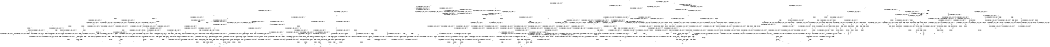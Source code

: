 digraph BCG {
size = "7, 10.5";
center = TRUE;
node [shape = circle];
0 [peripheries = 2];
0 -> 1 [label = "EX !0 !ATOMIC_EXCH_BRANCH (1, +1, TRUE, +0, 2, TRUE) !{}"];
0 -> 2 [label = "EX !2 !ATOMIC_EXCH_BRANCH (1, +0, TRUE, +0, 1, TRUE) !{}"];
0 -> 3 [label = "EX !1 !ATOMIC_EXCH_BRANCH (1, +0, FALSE, +0, 1, TRUE) !{}"];
1 -> 4 [label = "EX !2 !ATOMIC_EXCH_BRANCH (1, +0, TRUE, +0, 1, FALSE) !{0}"];
1 -> 5 [label = "EX !1 !ATOMIC_EXCH_BRANCH (1, +0, FALSE, +0, 1, FALSE) !{0}"];
1 -> 6 [label = "TERMINATE !0"];
2 -> 7 [label = "EX !2 !ATOMIC_EXCH_BRANCH (1, +0, TRUE, +0, 1, TRUE) !{0, 1, 2}"];
2 -> 8 [label = "EX !0 !ATOMIC_EXCH_BRANCH (1, +1, TRUE, +0, 2, TRUE) !{0, 1, 2}"];
2 -> 9 [label = "EX !1 !ATOMIC_EXCH_BRANCH (1, +0, FALSE, +0, 1, TRUE) !{0, 1, 2}"];
2 -> 10 [label = "EX !0 !ATOMIC_EXCH_BRANCH (1, +1, TRUE, +0, 2, TRUE) !{0, 1, 2}"];
3 -> 11 [label = "EX !1 !ATOMIC_EXCH_BRANCH (1, +0, FALSE, +0, 1, TRUE) !{0, 1}"];
3 -> 12 [label = "EX !0 !ATOMIC_EXCH_BRANCH (1, +1, TRUE, +0, 2, TRUE) !{0, 1}"];
3 -> 13 [label = "EX !2 !ATOMIC_EXCH_BRANCH (1, +0, TRUE, +0, 1, TRUE) !{0, 1}"];
3 -> 14 [label = "EX !0 !ATOMIC_EXCH_BRANCH (1, +1, TRUE, +0, 2, TRUE) !{0, 1}"];
4 -> 15 [label = "EX !2 !ATOMIC_EXCH_BRANCH (1, +1, TRUE, +0, 3, TRUE) !{0, 1, 2}"];
4 -> 16 [label = "EX !1 !ATOMIC_EXCH_BRANCH (1, +0, FALSE, +0, 1, TRUE) !{0, 1, 2}"];
4 -> 17 [label = "TERMINATE !0"];
5 -> 18 [label = "EX !2 !ATOMIC_EXCH_BRANCH (1, +0, TRUE, +0, 1, FALSE) !{0, 1}"];
5 -> 19 [label = "TERMINATE !0"];
5 -> 20 [label = "TERMINATE !1"];
6 -> 21 [label = "EX !2 !ATOMIC_EXCH_BRANCH (1, +0, TRUE, +0, 1, FALSE) !{}"];
6 -> 22 [label = "EX !1 !ATOMIC_EXCH_BRANCH (1, +0, FALSE, +0, 1, FALSE) !{}"];
7 -> 7 [label = "EX !2 !ATOMIC_EXCH_BRANCH (1, +0, TRUE, +0, 1, TRUE) !{0, 1, 2}"];
7 -> 8 [label = "EX !0 !ATOMIC_EXCH_BRANCH (1, +1, TRUE, +0, 2, TRUE) !{0, 1, 2}"];
7 -> 9 [label = "EX !1 !ATOMIC_EXCH_BRANCH (1, +0, FALSE, +0, 1, TRUE) !{0, 1, 2}"];
7 -> 10 [label = "EX !0 !ATOMIC_EXCH_BRANCH (1, +1, TRUE, +0, 2, TRUE) !{0, 1, 2}"];
8 -> 23 [label = "EX !2 !ATOMIC_EXCH_BRANCH (1, +0, TRUE, +0, 1, FALSE) !{0, 1, 2}"];
8 -> 24 [label = "EX !1 !ATOMIC_EXCH_BRANCH (1, +0, FALSE, +0, 1, FALSE) !{0, 1, 2}"];
8 -> 25 [label = "TERMINATE !0"];
9 -> 9 [label = "EX !1 !ATOMIC_EXCH_BRANCH (1, +0, FALSE, +0, 1, TRUE) !{0, 1, 2}"];
9 -> 26 [label = "EX !2 !ATOMIC_EXCH_BRANCH (1, +0, TRUE, +0, 1, TRUE) !{0, 1, 2}"];
9 -> 27 [label = "EX !0 !ATOMIC_EXCH_BRANCH (1, +1, TRUE, +0, 2, TRUE) !{0, 1, 2}"];
9 -> 28 [label = "EX !0 !ATOMIC_EXCH_BRANCH (1, +1, TRUE, +0, 2, TRUE) !{0, 1, 2}"];
10 -> 29 [label = "EX !1 !ATOMIC_EXCH_BRANCH (1, +0, FALSE, +0, 1, FALSE) !{0, 1, 2}"];
10 -> 30 [label = "EX !2 !ATOMIC_EXCH_BRANCH (1, +0, TRUE, +0, 1, FALSE) !{0, 1, 2}"];
10 -> 31 [label = "EX !1 !ATOMIC_EXCH_BRANCH (1, +0, FALSE, +0, 1, FALSE) !{0, 1, 2}"];
10 -> 32 [label = "TERMINATE !0"];
11 -> 11 [label = "EX !1 !ATOMIC_EXCH_BRANCH (1, +0, FALSE, +0, 1, TRUE) !{0, 1}"];
11 -> 12 [label = "EX !0 !ATOMIC_EXCH_BRANCH (1, +1, TRUE, +0, 2, TRUE) !{0, 1}"];
11 -> 13 [label = "EX !2 !ATOMIC_EXCH_BRANCH (1, +0, TRUE, +0, 1, TRUE) !{0, 1}"];
11 -> 14 [label = "EX !0 !ATOMIC_EXCH_BRANCH (1, +1, TRUE, +0, 2, TRUE) !{0, 1}"];
12 -> 33 [label = "EX !1 !ATOMIC_EXCH_BRANCH (1, +0, FALSE, +0, 1, FALSE) !{0, 1}"];
12 -> 34 [label = "EX !2 !ATOMIC_EXCH_BRANCH (1, +0, TRUE, +0, 1, FALSE) !{0, 1}"];
12 -> 35 [label = "TERMINATE !0"];
13 -> 9 [label = "EX !1 !ATOMIC_EXCH_BRANCH (1, +0, FALSE, +0, 1, TRUE) !{0, 1, 2}"];
13 -> 26 [label = "EX !2 !ATOMIC_EXCH_BRANCH (1, +0, TRUE, +0, 1, TRUE) !{0, 1, 2}"];
13 -> 27 [label = "EX !0 !ATOMIC_EXCH_BRANCH (1, +1, TRUE, +0, 2, TRUE) !{0, 1, 2}"];
13 -> 28 [label = "EX !0 !ATOMIC_EXCH_BRANCH (1, +1, TRUE, +0, 2, TRUE) !{0, 1, 2}"];
14 -> 36 [label = "EX !1 !ATOMIC_EXCH_BRANCH (1, +0, FALSE, +0, 1, FALSE) !{0, 1}"];
14 -> 37 [label = "EX !1 !ATOMIC_EXCH_BRANCH (1, +0, FALSE, +0, 1, FALSE) !{0, 1}"];
14 -> 38 [label = "EX !2 !ATOMIC_EXCH_BRANCH (1, +0, TRUE, +0, 1, FALSE) !{0, 1}"];
14 -> 39 [label = "TERMINATE !0"];
15 -> 40 [label = "EX !1 !ATOMIC_EXCH_BRANCH (1, +0, FALSE, +0, 1, FALSE) !{0, 1, 2}"];
15 -> 41 [label = "TERMINATE !0"];
15 -> 42 [label = "TERMINATE !2"];
16 -> 16 [label = "EX !1 !ATOMIC_EXCH_BRANCH (1, +0, FALSE, +0, 1, TRUE) !{0, 1, 2}"];
16 -> 43 [label = "EX !2 !ATOMIC_EXCH_BRANCH (1, +1, TRUE, +0, 3, TRUE) !{0, 1, 2}"];
16 -> 44 [label = "TERMINATE !0"];
17 -> 45 [label = "EX !2 !ATOMIC_EXCH_BRANCH (1, +1, TRUE, +0, 3, TRUE) !{1, 2}"];
17 -> 46 [label = "EX !1 !ATOMIC_EXCH_BRANCH (1, +0, FALSE, +0, 1, TRUE) !{1, 2}"];
17 -> 47 [label = "EX !1 !ATOMIC_EXCH_BRANCH (1, +0, FALSE, +0, 1, TRUE) !{1, 2}"];
18 -> 48 [label = "EX !2 !ATOMIC_EXCH_BRANCH (1, +1, TRUE, +0, 3, TRUE) !{0, 1, 2}"];
18 -> 49 [label = "TERMINATE !0"];
18 -> 50 [label = "TERMINATE !1"];
19 -> 51 [label = "EX !2 !ATOMIC_EXCH_BRANCH (1, +0, TRUE, +0, 1, FALSE) !{1}"];
19 -> 52 [label = "TERMINATE !1"];
20 -> 53 [label = "EX !2 !ATOMIC_EXCH_BRANCH (1, +0, TRUE, +0, 1, FALSE) !{0}"];
20 -> 54 [label = "TERMINATE !0"];
21 -> 45 [label = "EX !2 !ATOMIC_EXCH_BRANCH (1, +1, TRUE, +0, 3, TRUE) !{1, 2}"];
21 -> 46 [label = "EX !1 !ATOMIC_EXCH_BRANCH (1, +0, FALSE, +0, 1, TRUE) !{1, 2}"];
21 -> 47 [label = "EX !1 !ATOMIC_EXCH_BRANCH (1, +0, FALSE, +0, 1, TRUE) !{1, 2}"];
22 -> 51 [label = "EX !2 !ATOMIC_EXCH_BRANCH (1, +0, TRUE, +0, 1, FALSE) !{1}"];
22 -> 52 [label = "TERMINATE !1"];
23 -> 15 [label = "EX !2 !ATOMIC_EXCH_BRANCH (1, +1, TRUE, +0, 3, TRUE) !{0, 1, 2}"];
23 -> 16 [label = "EX !1 !ATOMIC_EXCH_BRANCH (1, +0, FALSE, +0, 1, TRUE) !{0, 1, 2}"];
23 -> 17 [label = "TERMINATE !0"];
24 -> 55 [label = "EX !2 !ATOMIC_EXCH_BRANCH (1, +0, TRUE, +0, 1, FALSE) !{0, 1, 2}"];
24 -> 56 [label = "TERMINATE !0"];
24 -> 57 [label = "TERMINATE !1"];
25 -> 58 [label = "EX !2 !ATOMIC_EXCH_BRANCH (1, +0, TRUE, +0, 1, FALSE) !{1, 2}"];
25 -> 59 [label = "EX !1 !ATOMIC_EXCH_BRANCH (1, +0, FALSE, +0, 1, FALSE) !{1, 2}"];
25 -> 60 [label = "EX !1 !ATOMIC_EXCH_BRANCH (1, +0, FALSE, +0, 1, FALSE) !{1, 2}"];
26 -> 9 [label = "EX !1 !ATOMIC_EXCH_BRANCH (1, +0, FALSE, +0, 1, TRUE) !{0, 1, 2}"];
26 -> 26 [label = "EX !2 !ATOMIC_EXCH_BRANCH (1, +0, TRUE, +0, 1, TRUE) !{0, 1, 2}"];
26 -> 27 [label = "EX !0 !ATOMIC_EXCH_BRANCH (1, +1, TRUE, +0, 2, TRUE) !{0, 1, 2}"];
26 -> 28 [label = "EX !0 !ATOMIC_EXCH_BRANCH (1, +1, TRUE, +0, 2, TRUE) !{0, 1, 2}"];
27 -> 24 [label = "EX !1 !ATOMIC_EXCH_BRANCH (1, +0, FALSE, +0, 1, FALSE) !{0, 1, 2}"];
27 -> 61 [label = "EX !2 !ATOMIC_EXCH_BRANCH (1, +0, TRUE, +0, 1, FALSE) !{0, 1, 2}"];
27 -> 62 [label = "TERMINATE !0"];
28 -> 29 [label = "EX !1 !ATOMIC_EXCH_BRANCH (1, +0, FALSE, +0, 1, FALSE) !{0, 1, 2}"];
28 -> 31 [label = "EX !1 !ATOMIC_EXCH_BRANCH (1, +0, FALSE, +0, 1, FALSE) !{0, 1, 2}"];
28 -> 63 [label = "EX !2 !ATOMIC_EXCH_BRANCH (1, +0, TRUE, +0, 1, FALSE) !{0, 1, 2}"];
28 -> 64 [label = "TERMINATE !0"];
29 -> 65 [label = "EX !2 !ATOMIC_EXCH_BRANCH (1, +0, TRUE, +0, 1, FALSE) !{0, 1, 2}"];
29 -> 66 [label = "EX !2 !ATOMIC_EXCH_BRANCH (1, +0, TRUE, +0, 1, FALSE) !{0, 1, 2}"];
29 -> 67 [label = "TERMINATE !0"];
29 -> 68 [label = "TERMINATE !1"];
30 -> 69 [label = "EX !1 !ATOMIC_EXCH_BRANCH (1, +0, FALSE, +0, 1, TRUE) !{0, 1, 2}"];
30 -> 70 [label = "EX !2 !ATOMIC_EXCH_BRANCH (1, +1, TRUE, +0, 3, TRUE) !{0, 1, 2}"];
30 -> 71 [label = "EX !1 !ATOMIC_EXCH_BRANCH (1, +0, FALSE, +0, 1, TRUE) !{0, 1, 2}"];
30 -> 72 [label = "TERMINATE !0"];
31 -> 73 [label = "EX !2 !ATOMIC_EXCH_BRANCH (1, +0, TRUE, +0, 1, FALSE) !{0, 1, 2}"];
31 -> 74 [label = "TERMINATE !0"];
31 -> 75 [label = "TERMINATE !1"];
32 -> 76 [label = "EX !2 !ATOMIC_EXCH_BRANCH (1, +0, TRUE, +0, 1, FALSE) !{1, 2}"];
32 -> 77 [label = "EX !1 !ATOMIC_EXCH_BRANCH (1, +0, FALSE, +0, 1, FALSE) !{1, 2}"];
33 -> 18 [label = "EX !2 !ATOMIC_EXCH_BRANCH (1, +0, TRUE, +0, 1, FALSE) !{0, 1}"];
33 -> 19 [label = "TERMINATE !0"];
33 -> 20 [label = "TERMINATE !1"];
34 -> 16 [label = "EX !1 !ATOMIC_EXCH_BRANCH (1, +0, FALSE, +0, 1, TRUE) !{0, 1, 2}"];
34 -> 43 [label = "EX !2 !ATOMIC_EXCH_BRANCH (1, +1, TRUE, +0, 3, TRUE) !{0, 1, 2}"];
34 -> 44 [label = "TERMINATE !0"];
35 -> 78 [label = "EX !1 !ATOMIC_EXCH_BRANCH (1, +0, FALSE, +0, 1, FALSE) !{1}"];
35 -> 79 [label = "EX !2 !ATOMIC_EXCH_BRANCH (1, +0, TRUE, +0, 1, FALSE) !{1}"];
35 -> 80 [label = "EX !1 !ATOMIC_EXCH_BRANCH (1, +0, FALSE, +0, 1, FALSE) !{1}"];
36 -> 81 [label = "EX !2 !ATOMIC_EXCH_BRANCH (1, +0, TRUE, +0, 1, FALSE) !{0, 1}"];
36 -> 82 [label = "TERMINATE !0"];
36 -> 83 [label = "TERMINATE !1"];
37 -> 84 [label = "EX !2 !ATOMIC_EXCH_BRANCH (1, +0, TRUE, +0, 1, FALSE) !{0, 1}"];
37 -> 85 [label = "TERMINATE !0"];
37 -> 86 [label = "TERMINATE !1"];
38 -> 87 [label = "EX !1 !ATOMIC_EXCH_BRANCH (1, +0, FALSE, +0, 1, TRUE) !{0, 1, 2}"];
38 -> 88 [label = "EX !2 !ATOMIC_EXCH_BRANCH (1, +1, TRUE, +0, 3, TRUE) !{0, 1, 2}"];
38 -> 89 [label = "TERMINATE !0"];
39 -> 90 [label = "EX !1 !ATOMIC_EXCH_BRANCH (1, +0, FALSE, +0, 1, FALSE) !{1}"];
39 -> 91 [label = "EX !2 !ATOMIC_EXCH_BRANCH (1, +0, TRUE, +0, 1, FALSE) !{1}"];
40 -> 92 [label = "TERMINATE !0"];
40 -> 93 [label = "TERMINATE !2"];
40 -> 94 [label = "TERMINATE !1"];
41 -> 95 [label = "EX !1 !ATOMIC_EXCH_BRANCH (1, +0, FALSE, +0, 1, FALSE) !{1, 2}"];
41 -> 96 [label = "TERMINATE !2"];
41 -> 97 [label = "EX !1 !ATOMIC_EXCH_BRANCH (1, +0, FALSE, +0, 1, FALSE) !{1, 2}"];
42 -> 98 [label = "EX !1 !ATOMIC_EXCH_BRANCH (1, +0, FALSE, +0, 1, FALSE) !{0, 1}"];
42 -> 99 [label = "TERMINATE !0"];
43 -> 40 [label = "EX !1 !ATOMIC_EXCH_BRANCH (1, +0, FALSE, +0, 1, FALSE) !{0, 1, 2}"];
43 -> 100 [label = "TERMINATE !0"];
43 -> 101 [label = "TERMINATE !2"];
44 -> 46 [label = "EX !1 !ATOMIC_EXCH_BRANCH (1, +0, FALSE, +0, 1, TRUE) !{1, 2}"];
44 -> 102 [label = "EX !2 !ATOMIC_EXCH_BRANCH (1, +1, TRUE, +0, 3, TRUE) !{1, 2}"];
44 -> 47 [label = "EX !1 !ATOMIC_EXCH_BRANCH (1, +0, FALSE, +0, 1, TRUE) !{1, 2}"];
45 -> 95 [label = "EX !1 !ATOMIC_EXCH_BRANCH (1, +0, FALSE, +0, 1, FALSE) !{1, 2}"];
45 -> 96 [label = "TERMINATE !2"];
45 -> 97 [label = "EX !1 !ATOMIC_EXCH_BRANCH (1, +0, FALSE, +0, 1, FALSE) !{1, 2}"];
46 -> 46 [label = "EX !1 !ATOMIC_EXCH_BRANCH (1, +0, FALSE, +0, 1, TRUE) !{1, 2}"];
46 -> 102 [label = "EX !2 !ATOMIC_EXCH_BRANCH (1, +1, TRUE, +0, 3, TRUE) !{1, 2}"];
46 -> 47 [label = "EX !1 !ATOMIC_EXCH_BRANCH (1, +0, FALSE, +0, 1, TRUE) !{1, 2}"];
47 -> 103 [label = "EX !2 !ATOMIC_EXCH_BRANCH (1, +1, TRUE, +0, 3, TRUE) !{1, 2}"];
47 -> 47 [label = "EX !1 !ATOMIC_EXCH_BRANCH (1, +0, FALSE, +0, 1, TRUE) !{1, 2}"];
47 -> 104 [label = "EX !2 !ATOMIC_EXCH_BRANCH (1, +1, TRUE, +0, 3, TRUE) !{1, 2}"];
48 -> 92 [label = "TERMINATE !0"];
48 -> 93 [label = "TERMINATE !2"];
48 -> 94 [label = "TERMINATE !1"];
49 -> 105 [label = "EX !2 !ATOMIC_EXCH_BRANCH (1, +1, TRUE, +0, 3, TRUE) !{1, 2}"];
49 -> 106 [label = "TERMINATE !1"];
50 -> 107 [label = "EX !2 !ATOMIC_EXCH_BRANCH (1, +1, TRUE, +0, 3, TRUE) !{0, 2}"];
50 -> 108 [label = "TERMINATE !0"];
51 -> 105 [label = "EX !2 !ATOMIC_EXCH_BRANCH (1, +1, TRUE, +0, 3, TRUE) !{1, 2}"];
51 -> 106 [label = "TERMINATE !1"];
52 -> 109 [label = "EX !2 !ATOMIC_EXCH_BRANCH (1, +0, TRUE, +0, 1, FALSE) !{}"];
53 -> 107 [label = "EX !2 !ATOMIC_EXCH_BRANCH (1, +1, TRUE, +0, 3, TRUE) !{0, 2}"];
53 -> 108 [label = "TERMINATE !0"];
54 -> 109 [label = "EX !2 !ATOMIC_EXCH_BRANCH (1, +0, TRUE, +0, 1, FALSE) !{}"];
55 -> 48 [label = "EX !2 !ATOMIC_EXCH_BRANCH (1, +1, TRUE, +0, 3, TRUE) !{0, 1, 2}"];
55 -> 49 [label = "TERMINATE !0"];
55 -> 50 [label = "TERMINATE !1"];
56 -> 110 [label = "EX !2 !ATOMIC_EXCH_BRANCH (1, +0, TRUE, +0, 1, FALSE) !{1, 2}"];
56 -> 111 [label = "TERMINATE !1"];
57 -> 112 [label = "EX !2 !ATOMIC_EXCH_BRANCH (1, +0, TRUE, +0, 1, FALSE) !{0, 2}"];
57 -> 113 [label = "TERMINATE !0"];
58 -> 45 [label = "EX !2 !ATOMIC_EXCH_BRANCH (1, +1, TRUE, +0, 3, TRUE) !{1, 2}"];
58 -> 46 [label = "EX !1 !ATOMIC_EXCH_BRANCH (1, +0, FALSE, +0, 1, TRUE) !{1, 2}"];
58 -> 47 [label = "EX !1 !ATOMIC_EXCH_BRANCH (1, +0, FALSE, +0, 1, TRUE) !{1, 2}"];
59 -> 110 [label = "EX !2 !ATOMIC_EXCH_BRANCH (1, +0, TRUE, +0, 1, FALSE) !{1, 2}"];
59 -> 111 [label = "TERMINATE !1"];
60 -> 114 [label = "EX !2 !ATOMIC_EXCH_BRANCH (1, +0, TRUE, +0, 1, FALSE) !{1, 2}"];
60 -> 115 [label = "EX !2 !ATOMIC_EXCH_BRANCH (1, +0, TRUE, +0, 1, FALSE) !{1, 2}"];
60 -> 116 [label = "TERMINATE !1"];
61 -> 16 [label = "EX !1 !ATOMIC_EXCH_BRANCH (1, +0, FALSE, +0, 1, TRUE) !{0, 1, 2}"];
61 -> 43 [label = "EX !2 !ATOMIC_EXCH_BRANCH (1, +1, TRUE, +0, 3, TRUE) !{0, 1, 2}"];
61 -> 44 [label = "TERMINATE !0"];
62 -> 59 [label = "EX !1 !ATOMIC_EXCH_BRANCH (1, +0, FALSE, +0, 1, FALSE) !{1, 2}"];
62 -> 117 [label = "EX !2 !ATOMIC_EXCH_BRANCH (1, +0, TRUE, +0, 1, FALSE) !{1, 2}"];
62 -> 60 [label = "EX !1 !ATOMIC_EXCH_BRANCH (1, +0, FALSE, +0, 1, FALSE) !{1, 2}"];
63 -> 69 [label = "EX !1 !ATOMIC_EXCH_BRANCH (1, +0, FALSE, +0, 1, TRUE) !{0, 1, 2}"];
63 -> 71 [label = "EX !1 !ATOMIC_EXCH_BRANCH (1, +0, FALSE, +0, 1, TRUE) !{0, 1, 2}"];
63 -> 118 [label = "EX !2 !ATOMIC_EXCH_BRANCH (1, +1, TRUE, +0, 3, TRUE) !{0, 1, 2}"];
63 -> 119 [label = "TERMINATE !0"];
64 -> 77 [label = "EX !1 !ATOMIC_EXCH_BRANCH (1, +0, FALSE, +0, 1, FALSE) !{1, 2}"];
64 -> 120 [label = "EX !2 !ATOMIC_EXCH_BRANCH (1, +0, TRUE, +0, 1, FALSE) !{1, 2}"];
65 -> 121 [label = "EX !2 !ATOMIC_EXCH_BRANCH (1, +1, TRUE, +0, 3, TRUE) !{0, 1, 2}"];
65 -> 122 [label = "TERMINATE !0"];
65 -> 123 [label = "TERMINATE !1"];
66 -> 121 [label = "EX !2 !ATOMIC_EXCH_BRANCH (1, +1, TRUE, +0, 3, TRUE) !{0, 1, 2}"];
66 -> 124 [label = "EX !2 !ATOMIC_EXCH_BRANCH (1, +1, TRUE, +0, 3, TRUE) !{0, 1, 2}"];
66 -> 125 [label = "TERMINATE !0"];
66 -> 126 [label = "TERMINATE !1"];
67 -> 127 [label = "EX !2 !ATOMIC_EXCH_BRANCH (1, +0, TRUE, +0, 1, FALSE) !{1, 2}"];
67 -> 128 [label = "TERMINATE !1"];
68 -> 129 [label = "EX !2 !ATOMIC_EXCH_BRANCH (1, +0, TRUE, +0, 1, FALSE) !{0, 2}"];
68 -> 130 [label = "TERMINATE !0"];
69 -> 131 [label = "EX !2 !ATOMIC_EXCH_BRANCH (1, +1, TRUE, +0, 3, TRUE) !{0, 1, 2}"];
69 -> 69 [label = "EX !1 !ATOMIC_EXCH_BRANCH (1, +0, FALSE, +0, 1, TRUE) !{0, 1, 2}"];
69 -> 132 [label = "EX !2 !ATOMIC_EXCH_BRANCH (1, +1, TRUE, +0, 3, TRUE) !{0, 1, 2}"];
69 -> 133 [label = "TERMINATE !0"];
70 -> 134 [label = "EX !1 !ATOMIC_EXCH_BRANCH (1, +0, FALSE, +0, 1, FALSE) !{0, 1, 2}"];
70 -> 135 [label = "EX !1 !ATOMIC_EXCH_BRANCH (1, +0, FALSE, +0, 1, FALSE) !{0, 1, 2}"];
70 -> 136 [label = "TERMINATE !0"];
70 -> 137 [label = "TERMINATE !2"];
71 -> 69 [label = "EX !1 !ATOMIC_EXCH_BRANCH (1, +0, FALSE, +0, 1, TRUE) !{0, 1, 2}"];
71 -> 71 [label = "EX !1 !ATOMIC_EXCH_BRANCH (1, +0, FALSE, +0, 1, TRUE) !{0, 1, 2}"];
71 -> 118 [label = "EX !2 !ATOMIC_EXCH_BRANCH (1, +1, TRUE, +0, 3, TRUE) !{0, 1, 2}"];
71 -> 119 [label = "TERMINATE !0"];
72 -> 138 [label = "EX !2 !ATOMIC_EXCH_BRANCH (1, +1, TRUE, +0, 3, TRUE) !{1, 2}"];
72 -> 139 [label = "EX !1 !ATOMIC_EXCH_BRANCH (1, +0, FALSE, +0, 1, TRUE) !{1, 2}"];
73 -> 140 [label = "EX !2 !ATOMIC_EXCH_BRANCH (1, +1, TRUE, +0, 3, TRUE) !{0, 1, 2}"];
73 -> 141 [label = "TERMINATE !0"];
73 -> 142 [label = "TERMINATE !1"];
74 -> 143 [label = "EX !2 !ATOMIC_EXCH_BRANCH (1, +0, TRUE, +0, 1, FALSE) !{1, 2}"];
74 -> 144 [label = "TERMINATE !1"];
75 -> 145 [label = "EX !2 !ATOMIC_EXCH_BRANCH (1, +0, TRUE, +0, 1, FALSE) !{0, 2}"];
75 -> 146 [label = "TERMINATE !0"];
76 -> 138 [label = "EX !2 !ATOMIC_EXCH_BRANCH (1, +1, TRUE, +0, 3, TRUE) !{1, 2}"];
76 -> 139 [label = "EX !1 !ATOMIC_EXCH_BRANCH (1, +0, FALSE, +0, 1, TRUE) !{1, 2}"];
77 -> 143 [label = "EX !2 !ATOMIC_EXCH_BRANCH (1, +0, TRUE, +0, 1, FALSE) !{1, 2}"];
77 -> 144 [label = "TERMINATE !1"];
78 -> 51 [label = "EX !2 !ATOMIC_EXCH_BRANCH (1, +0, TRUE, +0, 1, FALSE) !{1}"];
78 -> 52 [label = "TERMINATE !1"];
79 -> 46 [label = "EX !1 !ATOMIC_EXCH_BRANCH (1, +0, FALSE, +0, 1, TRUE) !{1, 2}"];
79 -> 102 [label = "EX !2 !ATOMIC_EXCH_BRANCH (1, +1, TRUE, +0, 3, TRUE) !{1, 2}"];
79 -> 47 [label = "EX !1 !ATOMIC_EXCH_BRANCH (1, +0, FALSE, +0, 1, TRUE) !{1, 2}"];
80 -> 147 [label = "EX !2 !ATOMIC_EXCH_BRANCH (1, +0, TRUE, +0, 1, FALSE) !{1}"];
80 -> 148 [label = "TERMINATE !1"];
81 -> 149 [label = "EX !2 !ATOMIC_EXCH_BRANCH (1, +1, TRUE, +0, 3, TRUE) !{0, 1, 2}"];
81 -> 150 [label = "TERMINATE !0"];
81 -> 151 [label = "TERMINATE !1"];
82 -> 152 [label = "EX !2 !ATOMIC_EXCH_BRANCH (1, +0, TRUE, +0, 1, FALSE) !{1}"];
82 -> 153 [label = "TERMINATE !1"];
83 -> 154 [label = "EX !2 !ATOMIC_EXCH_BRANCH (1, +0, TRUE, +0, 1, FALSE) !{0}"];
83 -> 155 [label = "TERMINATE !0"];
84 -> 156 [label = "EX !2 !ATOMIC_EXCH_BRANCH (1, +1, TRUE, +0, 3, TRUE) !{0, 1, 2}"];
84 -> 157 [label = "TERMINATE !0"];
84 -> 158 [label = "TERMINATE !1"];
85 -> 159 [label = "EX !2 !ATOMIC_EXCH_BRANCH (1, +0, TRUE, +0, 1, FALSE) !{1}"];
85 -> 160 [label = "TERMINATE !1"];
86 -> 161 [label = "EX !2 !ATOMIC_EXCH_BRANCH (1, +0, TRUE, +0, 1, FALSE) !{0}"];
86 -> 162 [label = "TERMINATE !0"];
87 -> 87 [label = "EX !1 !ATOMIC_EXCH_BRANCH (1, +0, FALSE, +0, 1, TRUE) !{0, 1, 2}"];
87 -> 88 [label = "EX !2 !ATOMIC_EXCH_BRANCH (1, +1, TRUE, +0, 3, TRUE) !{0, 1, 2}"];
87 -> 89 [label = "TERMINATE !0"];
88 -> 163 [label = "EX !1 !ATOMIC_EXCH_BRANCH (1, +0, FALSE, +0, 1, FALSE) !{0, 1, 2}"];
88 -> 164 [label = "TERMINATE !0"];
88 -> 165 [label = "TERMINATE !2"];
89 -> 166 [label = "EX !1 !ATOMIC_EXCH_BRANCH (1, +0, FALSE, +0, 1, TRUE) !{1, 2}"];
89 -> 167 [label = "EX !2 !ATOMIC_EXCH_BRANCH (1, +1, TRUE, +0, 3, TRUE) !{1, 2}"];
90 -> 159 [label = "EX !2 !ATOMIC_EXCH_BRANCH (1, +0, TRUE, +0, 1, FALSE) !{1}"];
90 -> 160 [label = "TERMINATE !1"];
91 -> 166 [label = "EX !1 !ATOMIC_EXCH_BRANCH (1, +0, FALSE, +0, 1, TRUE) !{1, 2}"];
91 -> 167 [label = "EX !2 !ATOMIC_EXCH_BRANCH (1, +1, TRUE, +0, 3, TRUE) !{1, 2}"];
92 -> 168 [label = "TERMINATE !2"];
92 -> 169 [label = "TERMINATE !1"];
93 -> 170 [label = "TERMINATE !0"];
93 -> 171 [label = "TERMINATE !1"];
94 -> 172 [label = "TERMINATE !0"];
94 -> 173 [label = "TERMINATE !2"];
95 -> 168 [label = "TERMINATE !2"];
95 -> 169 [label = "TERMINATE !1"];
96 -> 174 [label = "EX !1 !ATOMIC_EXCH_BRANCH (1, +0, FALSE, +0, 1, FALSE) !{1}"];
96 -> 175 [label = "EX !1 !ATOMIC_EXCH_BRANCH (1, +0, FALSE, +0, 1, FALSE) !{1}"];
97 -> 176 [label = "TERMINATE !2"];
97 -> 177 [label = "TERMINATE !1"];
98 -> 170 [label = "TERMINATE !0"];
98 -> 171 [label = "TERMINATE !1"];
99 -> 174 [label = "EX !1 !ATOMIC_EXCH_BRANCH (1, +0, FALSE, +0, 1, FALSE) !{1}"];
99 -> 175 [label = "EX !1 !ATOMIC_EXCH_BRANCH (1, +0, FALSE, +0, 1, FALSE) !{1}"];
100 -> 95 [label = "EX !1 !ATOMIC_EXCH_BRANCH (1, +0, FALSE, +0, 1, FALSE) !{1, 2}"];
100 -> 178 [label = "TERMINATE !2"];
100 -> 97 [label = "EX !1 !ATOMIC_EXCH_BRANCH (1, +0, FALSE, +0, 1, FALSE) !{1, 2}"];
101 -> 98 [label = "EX !1 !ATOMIC_EXCH_BRANCH (1, +0, FALSE, +0, 1, FALSE) !{0, 1}"];
101 -> 179 [label = "TERMINATE !0"];
102 -> 95 [label = "EX !1 !ATOMIC_EXCH_BRANCH (1, +0, FALSE, +0, 1, FALSE) !{1, 2}"];
102 -> 178 [label = "TERMINATE !2"];
102 -> 97 [label = "EX !1 !ATOMIC_EXCH_BRANCH (1, +0, FALSE, +0, 1, FALSE) !{1, 2}"];
103 -> 180 [label = "EX !1 !ATOMIC_EXCH_BRANCH (1, +0, FALSE, +0, 1, FALSE) !{1, 2}"];
103 -> 181 [label = "TERMINATE !2"];
103 -> 97 [label = "EX !1 !ATOMIC_EXCH_BRANCH (1, +0, FALSE, +0, 1, FALSE) !{1, 2}"];
104 -> 97 [label = "EX !1 !ATOMIC_EXCH_BRANCH (1, +0, FALSE, +0, 1, FALSE) !{1, 2}"];
104 -> 182 [label = "TERMINATE !2"];
105 -> 168 [label = "TERMINATE !2"];
105 -> 169 [label = "TERMINATE !1"];
106 -> 183 [label = "EX !2 !ATOMIC_EXCH_BRANCH (1, +1, TRUE, +0, 3, TRUE) !{2}"];
106 -> 184 [label = "EX !2 !ATOMIC_EXCH_BRANCH (1, +1, TRUE, +0, 3, TRUE) !{2}"];
107 -> 172 [label = "TERMINATE !0"];
107 -> 173 [label = "TERMINATE !2"];
108 -> 183 [label = "EX !2 !ATOMIC_EXCH_BRANCH (1, +1, TRUE, +0, 3, TRUE) !{2}"];
108 -> 184 [label = "EX !2 !ATOMIC_EXCH_BRANCH (1, +1, TRUE, +0, 3, TRUE) !{2}"];
109 -> 183 [label = "EX !2 !ATOMIC_EXCH_BRANCH (1, +1, TRUE, +0, 3, TRUE) !{2}"];
109 -> 184 [label = "EX !2 !ATOMIC_EXCH_BRANCH (1, +1, TRUE, +0, 3, TRUE) !{2}"];
110 -> 105 [label = "EX !2 !ATOMIC_EXCH_BRANCH (1, +1, TRUE, +0, 3, TRUE) !{1, 2}"];
110 -> 106 [label = "TERMINATE !1"];
111 -> 185 [label = "EX !2 !ATOMIC_EXCH_BRANCH (1, +0, TRUE, +0, 1, FALSE) !{2}"];
111 -> 186 [label = "EX !2 !ATOMIC_EXCH_BRANCH (1, +0, TRUE, +0, 1, FALSE) !{2}"];
112 -> 107 [label = "EX !2 !ATOMIC_EXCH_BRANCH (1, +1, TRUE, +0, 3, TRUE) !{0, 2}"];
112 -> 108 [label = "TERMINATE !0"];
113 -> 185 [label = "EX !2 !ATOMIC_EXCH_BRANCH (1, +0, TRUE, +0, 1, FALSE) !{2}"];
113 -> 186 [label = "EX !2 !ATOMIC_EXCH_BRANCH (1, +0, TRUE, +0, 1, FALSE) !{2}"];
114 -> 187 [label = "EX !2 !ATOMIC_EXCH_BRANCH (1, +1, TRUE, +0, 3, TRUE) !{1, 2}"];
114 -> 188 [label = "TERMINATE !1"];
115 -> 187 [label = "EX !2 !ATOMIC_EXCH_BRANCH (1, +1, TRUE, +0, 3, TRUE) !{1, 2}"];
115 -> 189 [label = "EX !2 !ATOMIC_EXCH_BRANCH (1, +1, TRUE, +0, 3, TRUE) !{1, 2}"];
115 -> 190 [label = "TERMINATE !1"];
116 -> 191 [label = "EX !2 !ATOMIC_EXCH_BRANCH (1, +0, TRUE, +0, 1, FALSE) !{2}"];
117 -> 46 [label = "EX !1 !ATOMIC_EXCH_BRANCH (1, +0, FALSE, +0, 1, TRUE) !{1, 2}"];
117 -> 102 [label = "EX !2 !ATOMIC_EXCH_BRANCH (1, +1, TRUE, +0, 3, TRUE) !{1, 2}"];
117 -> 47 [label = "EX !1 !ATOMIC_EXCH_BRANCH (1, +0, FALSE, +0, 1, TRUE) !{1, 2}"];
118 -> 134 [label = "EX !1 !ATOMIC_EXCH_BRANCH (1, +0, FALSE, +0, 1, FALSE) !{0, 1, 2}"];
118 -> 135 [label = "EX !1 !ATOMIC_EXCH_BRANCH (1, +0, FALSE, +0, 1, FALSE) !{0, 1, 2}"];
118 -> 192 [label = "TERMINATE !0"];
118 -> 193 [label = "TERMINATE !2"];
119 -> 139 [label = "EX !1 !ATOMIC_EXCH_BRANCH (1, +0, FALSE, +0, 1, TRUE) !{1, 2}"];
119 -> 194 [label = "EX !2 !ATOMIC_EXCH_BRANCH (1, +1, TRUE, +0, 3, TRUE) !{1, 2}"];
120 -> 139 [label = "EX !1 !ATOMIC_EXCH_BRANCH (1, +0, FALSE, +0, 1, TRUE) !{1, 2}"];
120 -> 194 [label = "EX !2 !ATOMIC_EXCH_BRANCH (1, +1, TRUE, +0, 3, TRUE) !{1, 2}"];
121 -> 195 [label = "TERMINATE !0"];
121 -> 196 [label = "TERMINATE !2"];
121 -> 197 [label = "TERMINATE !1"];
122 -> 198 [label = "EX !2 !ATOMIC_EXCH_BRANCH (1, +1, TRUE, +0, 3, TRUE) !{1, 2}"];
122 -> 199 [label = "TERMINATE !1"];
123 -> 200 [label = "EX !2 !ATOMIC_EXCH_BRANCH (1, +1, TRUE, +0, 3, TRUE) !{0, 2}"];
123 -> 201 [label = "TERMINATE !0"];
124 -> 202 [label = "TERMINATE !0"];
124 -> 203 [label = "TERMINATE !2"];
124 -> 204 [label = "TERMINATE !1"];
125 -> 205 [label = "EX !2 !ATOMIC_EXCH_BRANCH (1, +1, TRUE, +0, 3, TRUE) !{1, 2}"];
125 -> 206 [label = "TERMINATE !1"];
126 -> 207 [label = "EX !2 !ATOMIC_EXCH_BRANCH (1, +1, TRUE, +0, 3, TRUE) !{0, 2}"];
126 -> 208 [label = "TERMINATE !0"];
127 -> 205 [label = "EX !2 !ATOMIC_EXCH_BRANCH (1, +1, TRUE, +0, 3, TRUE) !{1, 2}"];
127 -> 206 [label = "TERMINATE !1"];
128 -> 209 [label = "EX !2 !ATOMIC_EXCH_BRANCH (1, +0, TRUE, +0, 1, FALSE) !{2}"];
129 -> 207 [label = "EX !2 !ATOMIC_EXCH_BRANCH (1, +1, TRUE, +0, 3, TRUE) !{0, 2}"];
129 -> 208 [label = "TERMINATE !0"];
130 -> 209 [label = "EX !2 !ATOMIC_EXCH_BRANCH (1, +0, TRUE, +0, 1, FALSE) !{2}"];
131 -> 210 [label = "EX !1 !ATOMIC_EXCH_BRANCH (1, +0, FALSE, +0, 1, FALSE) !{0, 1, 2}"];
131 -> 211 [label = "TERMINATE !0"];
131 -> 212 [label = "TERMINATE !2"];
132 -> 134 [label = "EX !1 !ATOMIC_EXCH_BRANCH (1, +0, FALSE, +0, 1, FALSE) !{0, 1, 2}"];
132 -> 213 [label = "TERMINATE !0"];
132 -> 214 [label = "TERMINATE !2"];
133 -> 215 [label = "EX !1 !ATOMIC_EXCH_BRANCH (1, +0, FALSE, +0, 1, TRUE) !{1, 2}"];
133 -> 216 [label = "EX !2 !ATOMIC_EXCH_BRANCH (1, +1, TRUE, +0, 3, TRUE) !{1, 2}"];
134 -> 202 [label = "TERMINATE !0"];
134 -> 203 [label = "TERMINATE !2"];
134 -> 204 [label = "TERMINATE !1"];
135 -> 217 [label = "TERMINATE !0"];
135 -> 218 [label = "TERMINATE !2"];
135 -> 219 [label = "TERMINATE !1"];
136 -> 220 [label = "EX !1 !ATOMIC_EXCH_BRANCH (1, +0, FALSE, +0, 1, FALSE) !{1, 2}"];
136 -> 221 [label = "TERMINATE !2"];
137 -> 222 [label = "EX !1 !ATOMIC_EXCH_BRANCH (1, +0, FALSE, +0, 1, FALSE) !{0, 1}"];
137 -> 223 [label = "TERMINATE !0"];
138 -> 220 [label = "EX !1 !ATOMIC_EXCH_BRANCH (1, +0, FALSE, +0, 1, FALSE) !{1, 2}"];
138 -> 221 [label = "TERMINATE !2"];
139 -> 139 [label = "EX !1 !ATOMIC_EXCH_BRANCH (1, +0, FALSE, +0, 1, TRUE) !{1, 2}"];
139 -> 194 [label = "EX !2 !ATOMIC_EXCH_BRANCH (1, +1, TRUE, +0, 3, TRUE) !{1, 2}"];
140 -> 217 [label = "TERMINATE !0"];
140 -> 218 [label = "TERMINATE !2"];
140 -> 219 [label = "TERMINATE !1"];
141 -> 224 [label = "EX !2 !ATOMIC_EXCH_BRANCH (1, +1, TRUE, +0, 3, TRUE) !{1, 2}"];
141 -> 225 [label = "TERMINATE !1"];
142 -> 226 [label = "EX !2 !ATOMIC_EXCH_BRANCH (1, +1, TRUE, +0, 3, TRUE) !{0, 2}"];
142 -> 227 [label = "TERMINATE !0"];
143 -> 224 [label = "EX !2 !ATOMIC_EXCH_BRANCH (1, +1, TRUE, +0, 3, TRUE) !{1, 2}"];
143 -> 225 [label = "TERMINATE !1"];
144 -> 228 [label = "EX !2 !ATOMIC_EXCH_BRANCH (1, +0, TRUE, +0, 1, FALSE) !{2}"];
145 -> 226 [label = "EX !2 !ATOMIC_EXCH_BRANCH (1, +1, TRUE, +0, 3, TRUE) !{0, 2}"];
145 -> 227 [label = "TERMINATE !0"];
146 -> 228 [label = "EX !2 !ATOMIC_EXCH_BRANCH (1, +0, TRUE, +0, 1, FALSE) !{2}"];
147 -> 229 [label = "EX !2 !ATOMIC_EXCH_BRANCH (1, +1, TRUE, +0, 3, TRUE) !{1, 2}"];
147 -> 230 [label = "TERMINATE !1"];
148 -> 231 [label = "EX !2 !ATOMIC_EXCH_BRANCH (1, +0, TRUE, +0, 1, FALSE) !{}"];
149 -> 232 [label = "TERMINATE !0"];
149 -> 233 [label = "TERMINATE !2"];
149 -> 234 [label = "TERMINATE !1"];
150 -> 235 [label = "EX !2 !ATOMIC_EXCH_BRANCH (1, +1, TRUE, +0, 3, TRUE) !{1, 2}"];
150 -> 236 [label = "TERMINATE !1"];
151 -> 237 [label = "EX !2 !ATOMIC_EXCH_BRANCH (1, +1, TRUE, +0, 3, TRUE) !{0, 2}"];
151 -> 238 [label = "TERMINATE !0"];
152 -> 235 [label = "EX !2 !ATOMIC_EXCH_BRANCH (1, +1, TRUE, +0, 3, TRUE) !{1, 2}"];
152 -> 236 [label = "TERMINATE !1"];
153 -> 239 [label = "EX !2 !ATOMIC_EXCH_BRANCH (1, +0, TRUE, +0, 1, FALSE) !{}"];
154 -> 237 [label = "EX !2 !ATOMIC_EXCH_BRANCH (1, +1, TRUE, +0, 3, TRUE) !{0, 2}"];
154 -> 238 [label = "TERMINATE !0"];
155 -> 239 [label = "EX !2 !ATOMIC_EXCH_BRANCH (1, +0, TRUE, +0, 1, FALSE) !{}"];
156 -> 240 [label = "TERMINATE !0"];
156 -> 241 [label = "TERMINATE !2"];
156 -> 242 [label = "TERMINATE !1"];
157 -> 243 [label = "EX !2 !ATOMIC_EXCH_BRANCH (1, +1, TRUE, +0, 3, TRUE) !{1, 2}"];
157 -> 244 [label = "TERMINATE !1"];
158 -> 245 [label = "EX !2 !ATOMIC_EXCH_BRANCH (1, +1, TRUE, +0, 3, TRUE) !{0, 2}"];
158 -> 246 [label = "TERMINATE !0"];
159 -> 243 [label = "EX !2 !ATOMIC_EXCH_BRANCH (1, +1, TRUE, +0, 3, TRUE) !{1, 2}"];
159 -> 244 [label = "TERMINATE !1"];
160 -> 247 [label = "EX !2 !ATOMIC_EXCH_BRANCH (1, +0, TRUE, +0, 1, FALSE) !{}"];
161 -> 245 [label = "EX !2 !ATOMIC_EXCH_BRANCH (1, +1, TRUE, +0, 3, TRUE) !{0, 2}"];
161 -> 246 [label = "TERMINATE !0"];
162 -> 247 [label = "EX !2 !ATOMIC_EXCH_BRANCH (1, +0, TRUE, +0, 1, FALSE) !{}"];
163 -> 240 [label = "TERMINATE !0"];
163 -> 241 [label = "TERMINATE !2"];
163 -> 242 [label = "TERMINATE !1"];
164 -> 248 [label = "EX !1 !ATOMIC_EXCH_BRANCH (1, +0, FALSE, +0, 1, FALSE) !{1, 2}"];
164 -> 249 [label = "TERMINATE !2"];
165 -> 250 [label = "EX !1 !ATOMIC_EXCH_BRANCH (1, +0, FALSE, +0, 1, FALSE) !{0, 1}"];
165 -> 251 [label = "EX !1 !ATOMIC_EXCH_BRANCH (1, +0, FALSE, +0, 1, FALSE) !{0, 1}"];
165 -> 252 [label = "TERMINATE !0"];
166 -> 166 [label = "EX !1 !ATOMIC_EXCH_BRANCH (1, +0, FALSE, +0, 1, TRUE) !{1, 2}"];
166 -> 167 [label = "EX !2 !ATOMIC_EXCH_BRANCH (1, +1, TRUE, +0, 3, TRUE) !{1, 2}"];
167 -> 248 [label = "EX !1 !ATOMIC_EXCH_BRANCH (1, +0, FALSE, +0, 1, FALSE) !{1, 2}"];
167 -> 249 [label = "TERMINATE !2"];
168 -> 253 [label = "TERMINATE !1"];
169 -> 254 [label = "TERMINATE !2"];
170 -> 253 [label = "TERMINATE !1"];
171 -> 255 [label = "TERMINATE !0"];
172 -> 254 [label = "TERMINATE !2"];
173 -> 255 [label = "TERMINATE !0"];
174 -> 253 [label = "TERMINATE !1"];
175 -> 256 [label = "TERMINATE !1"];
176 -> 257 [label = "TERMINATE !1"];
177 -> 258 [label = "TERMINATE !2"];
178 -> 174 [label = "EX !1 !ATOMIC_EXCH_BRANCH (1, +0, FALSE, +0, 1, FALSE) !{1}"];
178 -> 175 [label = "EX !1 !ATOMIC_EXCH_BRANCH (1, +0, FALSE, +0, 1, FALSE) !{1}"];
179 -> 174 [label = "EX !1 !ATOMIC_EXCH_BRANCH (1, +0, FALSE, +0, 1, FALSE) !{1}"];
179 -> 175 [label = "EX !1 !ATOMIC_EXCH_BRANCH (1, +0, FALSE, +0, 1, FALSE) !{1}"];
180 -> 259 [label = "TERMINATE !2"];
180 -> 260 [label = "TERMINATE !1"];
181 -> 261 [label = "EX !1 !ATOMIC_EXCH_BRANCH (1, +0, FALSE, +0, 1, FALSE) !{1}"];
182 -> 262 [label = "EX !1 !ATOMIC_EXCH_BRANCH (1, +0, FALSE, +0, 1, FALSE) !{1}"];
183 -> 254 [label = "TERMINATE !2"];
184 -> 263 [label = "TERMINATE !2"];
185 -> 183 [label = "EX !2 !ATOMIC_EXCH_BRANCH (1, +1, TRUE, +0, 3, TRUE) !{2}"];
185 -> 184 [label = "EX !2 !ATOMIC_EXCH_BRANCH (1, +1, TRUE, +0, 3, TRUE) !{2}"];
186 -> 184 [label = "EX !2 !ATOMIC_EXCH_BRANCH (1, +1, TRUE, +0, 3, TRUE) !{2}"];
187 -> 259 [label = "TERMINATE !2"];
187 -> 260 [label = "TERMINATE !1"];
188 -> 264 [label = "EX !2 !ATOMIC_EXCH_BRANCH (1, +1, TRUE, +0, 3, TRUE) !{2}"];
189 -> 176 [label = "TERMINATE !2"];
189 -> 177 [label = "TERMINATE !1"];
190 -> 265 [label = "EX !2 !ATOMIC_EXCH_BRANCH (1, +1, TRUE, +0, 3, TRUE) !{2}"];
191 -> 265 [label = "EX !2 !ATOMIC_EXCH_BRANCH (1, +1, TRUE, +0, 3, TRUE) !{2}"];
192 -> 220 [label = "EX !1 !ATOMIC_EXCH_BRANCH (1, +0, FALSE, +0, 1, FALSE) !{1, 2}"];
192 -> 266 [label = "TERMINATE !2"];
193 -> 222 [label = "EX !1 !ATOMIC_EXCH_BRANCH (1, +0, FALSE, +0, 1, FALSE) !{0, 1}"];
193 -> 267 [label = "TERMINATE !0"];
194 -> 220 [label = "EX !1 !ATOMIC_EXCH_BRANCH (1, +0, FALSE, +0, 1, FALSE) !{1, 2}"];
194 -> 266 [label = "TERMINATE !2"];
195 -> 268 [label = "TERMINATE !2"];
195 -> 269 [label = "TERMINATE !1"];
196 -> 270 [label = "TERMINATE !0"];
196 -> 271 [label = "TERMINATE !1"];
197 -> 272 [label = "TERMINATE !0"];
197 -> 273 [label = "TERMINATE !2"];
198 -> 268 [label = "TERMINATE !2"];
198 -> 269 [label = "TERMINATE !1"];
199 -> 274 [label = "EX !2 !ATOMIC_EXCH_BRANCH (1, +1, TRUE, +0, 3, TRUE) !{2}"];
200 -> 272 [label = "TERMINATE !0"];
200 -> 273 [label = "TERMINATE !2"];
201 -> 274 [label = "EX !2 !ATOMIC_EXCH_BRANCH (1, +1, TRUE, +0, 3, TRUE) !{2}"];
202 -> 275 [label = "TERMINATE !2"];
202 -> 276 [label = "TERMINATE !1"];
203 -> 277 [label = "TERMINATE !0"];
203 -> 278 [label = "TERMINATE !1"];
204 -> 279 [label = "TERMINATE !0"];
204 -> 280 [label = "TERMINATE !2"];
205 -> 275 [label = "TERMINATE !2"];
205 -> 276 [label = "TERMINATE !1"];
206 -> 281 [label = "EX !2 !ATOMIC_EXCH_BRANCH (1, +1, TRUE, +0, 3, TRUE) !{2}"];
207 -> 279 [label = "TERMINATE !0"];
207 -> 280 [label = "TERMINATE !2"];
208 -> 281 [label = "EX !2 !ATOMIC_EXCH_BRANCH (1, +1, TRUE, +0, 3, TRUE) !{2}"];
209 -> 281 [label = "EX !2 !ATOMIC_EXCH_BRANCH (1, +1, TRUE, +0, 3, TRUE) !{2}"];
210 -> 195 [label = "TERMINATE !0"];
210 -> 196 [label = "TERMINATE !2"];
210 -> 197 [label = "TERMINATE !1"];
211 -> 282 [label = "EX !1 !ATOMIC_EXCH_BRANCH (1, +0, FALSE, +0, 1, FALSE) !{1, 2}"];
211 -> 283 [label = "TERMINATE !2"];
212 -> 284 [label = "EX !1 !ATOMIC_EXCH_BRANCH (1, +0, FALSE, +0, 1, FALSE) !{0, 1}"];
212 -> 285 [label = "TERMINATE !0"];
213 -> 286 [label = "EX !1 !ATOMIC_EXCH_BRANCH (1, +0, FALSE, +0, 1, FALSE) !{1, 2}"];
213 -> 287 [label = "TERMINATE !2"];
214 -> 288 [label = "EX !1 !ATOMIC_EXCH_BRANCH (1, +0, FALSE, +0, 1, FALSE) !{0, 1}"];
214 -> 289 [label = "TERMINATE !0"];
215 -> 215 [label = "EX !1 !ATOMIC_EXCH_BRANCH (1, +0, FALSE, +0, 1, TRUE) !{1, 2}"];
215 -> 216 [label = "EX !2 !ATOMIC_EXCH_BRANCH (1, +1, TRUE, +0, 3, TRUE) !{1, 2}"];
216 -> 286 [label = "EX !1 !ATOMIC_EXCH_BRANCH (1, +0, FALSE, +0, 1, FALSE) !{1, 2}"];
216 -> 287 [label = "TERMINATE !2"];
217 -> 290 [label = "TERMINATE !2"];
217 -> 291 [label = "TERMINATE !1"];
218 -> 292 [label = "TERMINATE !0"];
218 -> 293 [label = "TERMINATE !1"];
219 -> 294 [label = "TERMINATE !0"];
219 -> 295 [label = "TERMINATE !2"];
220 -> 290 [label = "TERMINATE !2"];
220 -> 291 [label = "TERMINATE !1"];
221 -> 296 [label = "EX !1 !ATOMIC_EXCH_BRANCH (1, +0, FALSE, +0, 1, FALSE) !{1}"];
222 -> 292 [label = "TERMINATE !0"];
222 -> 293 [label = "TERMINATE !1"];
223 -> 296 [label = "EX !1 !ATOMIC_EXCH_BRANCH (1, +0, FALSE, +0, 1, FALSE) !{1}"];
224 -> 290 [label = "TERMINATE !2"];
224 -> 291 [label = "TERMINATE !1"];
225 -> 297 [label = "EX !2 !ATOMIC_EXCH_BRANCH (1, +1, TRUE, +0, 3, TRUE) !{2}"];
226 -> 294 [label = "TERMINATE !0"];
226 -> 295 [label = "TERMINATE !2"];
227 -> 297 [label = "EX !2 !ATOMIC_EXCH_BRANCH (1, +1, TRUE, +0, 3, TRUE) !{2}"];
228 -> 297 [label = "EX !2 !ATOMIC_EXCH_BRANCH (1, +1, TRUE, +0, 3, TRUE) !{2}"];
229 -> 298 [label = "TERMINATE !2"];
229 -> 299 [label = "TERMINATE !1"];
230 -> 300 [label = "EX !2 !ATOMIC_EXCH_BRANCH (1, +1, TRUE, +0, 3, TRUE) !{2}"];
231 -> 300 [label = "EX !2 !ATOMIC_EXCH_BRANCH (1, +1, TRUE, +0, 3, TRUE) !{2}"];
232 -> 301 [label = "TERMINATE !2"];
232 -> 302 [label = "TERMINATE !1"];
233 -> 303 [label = "TERMINATE !0"];
233 -> 304 [label = "TERMINATE !1"];
234 -> 305 [label = "TERMINATE !0"];
234 -> 306 [label = "TERMINATE !2"];
235 -> 301 [label = "TERMINATE !2"];
235 -> 302 [label = "TERMINATE !1"];
236 -> 307 [label = "EX !2 !ATOMIC_EXCH_BRANCH (1, +1, TRUE, +0, 3, TRUE) !{2}"];
237 -> 305 [label = "TERMINATE !0"];
237 -> 306 [label = "TERMINATE !2"];
238 -> 307 [label = "EX !2 !ATOMIC_EXCH_BRANCH (1, +1, TRUE, +0, 3, TRUE) !{2}"];
239 -> 307 [label = "EX !2 !ATOMIC_EXCH_BRANCH (1, +1, TRUE, +0, 3, TRUE) !{2}"];
240 -> 308 [label = "TERMINATE !2"];
240 -> 309 [label = "TERMINATE !1"];
241 -> 310 [label = "TERMINATE !0"];
241 -> 311 [label = "TERMINATE !1"];
242 -> 312 [label = "TERMINATE !0"];
242 -> 313 [label = "TERMINATE !2"];
243 -> 308 [label = "TERMINATE !2"];
243 -> 309 [label = "TERMINATE !1"];
244 -> 314 [label = "EX !2 !ATOMIC_EXCH_BRANCH (1, +1, TRUE, +0, 3, TRUE) !{2}"];
245 -> 312 [label = "TERMINATE !0"];
245 -> 313 [label = "TERMINATE !2"];
246 -> 314 [label = "EX !2 !ATOMIC_EXCH_BRANCH (1, +1, TRUE, +0, 3, TRUE) !{2}"];
247 -> 314 [label = "EX !2 !ATOMIC_EXCH_BRANCH (1, +1, TRUE, +0, 3, TRUE) !{2}"];
248 -> 308 [label = "TERMINATE !2"];
248 -> 309 [label = "TERMINATE !1"];
249 -> 315 [label = "EX !1 !ATOMIC_EXCH_BRANCH (1, +0, FALSE, +0, 1, FALSE) !{1}"];
250 -> 303 [label = "TERMINATE !0"];
250 -> 304 [label = "TERMINATE !1"];
251 -> 310 [label = "TERMINATE !0"];
251 -> 311 [label = "TERMINATE !1"];
252 -> 315 [label = "EX !1 !ATOMIC_EXCH_BRANCH (1, +0, FALSE, +0, 1, FALSE) !{1}"];
253 -> 316 [label = "exit"];
254 -> 316 [label = "exit"];
255 -> 316 [label = "exit"];
256 -> 317 [label = "exit"];
257 -> 318 [label = "exit"];
258 -> 318 [label = "exit"];
259 -> 319 [label = "TERMINATE !1"];
260 -> 320 [label = "TERMINATE !2"];
261 -> 319 [label = "TERMINATE !1"];
262 -> 257 [label = "TERMINATE !1"];
263 -> 321 [label = "exit"];
264 -> 320 [label = "TERMINATE !2"];
265 -> 258 [label = "TERMINATE !2"];
266 -> 296 [label = "EX !1 !ATOMIC_EXCH_BRANCH (1, +0, FALSE, +0, 1, FALSE) !{1}"];
267 -> 296 [label = "EX !1 !ATOMIC_EXCH_BRANCH (1, +0, FALSE, +0, 1, FALSE) !{1}"];
268 -> 322 [label = "TERMINATE !1"];
269 -> 323 [label = "TERMINATE !2"];
270 -> 322 [label = "TERMINATE !1"];
271 -> 324 [label = "TERMINATE !0"];
272 -> 323 [label = "TERMINATE !2"];
273 -> 324 [label = "TERMINATE !0"];
274 -> 323 [label = "TERMINATE !2"];
275 -> 325 [label = "TERMINATE !1"];
276 -> 326 [label = "TERMINATE !2"];
277 -> 325 [label = "TERMINATE !1"];
278 -> 327 [label = "TERMINATE !0"];
279 -> 326 [label = "TERMINATE !2"];
280 -> 327 [label = "TERMINATE !0"];
281 -> 326 [label = "TERMINATE !2"];
282 -> 268 [label = "TERMINATE !2"];
282 -> 269 [label = "TERMINATE !1"];
283 -> 328 [label = "EX !1 !ATOMIC_EXCH_BRANCH (1, +0, FALSE, +0, 1, FALSE) !{1}"];
284 -> 270 [label = "TERMINATE !0"];
284 -> 271 [label = "TERMINATE !1"];
285 -> 328 [label = "EX !1 !ATOMIC_EXCH_BRANCH (1, +0, FALSE, +0, 1, FALSE) !{1}"];
286 -> 275 [label = "TERMINATE !2"];
286 -> 276 [label = "TERMINATE !1"];
287 -> 329 [label = "EX !1 !ATOMIC_EXCH_BRANCH (1, +0, FALSE, +0, 1, FALSE) !{1}"];
288 -> 277 [label = "TERMINATE !0"];
288 -> 278 [label = "TERMINATE !1"];
289 -> 329 [label = "EX !1 !ATOMIC_EXCH_BRANCH (1, +0, FALSE, +0, 1, FALSE) !{1}"];
290 -> 330 [label = "TERMINATE !1"];
291 -> 331 [label = "TERMINATE !2"];
292 -> 330 [label = "TERMINATE !1"];
293 -> 332 [label = "TERMINATE !0"];
294 -> 331 [label = "TERMINATE !2"];
295 -> 332 [label = "TERMINATE !0"];
296 -> 330 [label = "TERMINATE !1"];
297 -> 331 [label = "TERMINATE !2"];
298 -> 256 [label = "TERMINATE !1"];
299 -> 333 [label = "TERMINATE !2"];
300 -> 333 [label = "TERMINATE !2"];
301 -> 334 [label = "TERMINATE !1"];
302 -> 335 [label = "TERMINATE !2"];
303 -> 334 [label = "TERMINATE !1"];
304 -> 336 [label = "TERMINATE !0"];
305 -> 335 [label = "TERMINATE !2"];
306 -> 336 [label = "TERMINATE !0"];
307 -> 335 [label = "TERMINATE !2"];
308 -> 337 [label = "TERMINATE !1"];
309 -> 338 [label = "TERMINATE !2"];
310 -> 337 [label = "TERMINATE !1"];
311 -> 339 [label = "TERMINATE !0"];
312 -> 338 [label = "TERMINATE !2"];
313 -> 339 [label = "TERMINATE !0"];
314 -> 338 [label = "TERMINATE !2"];
315 -> 337 [label = "TERMINATE !1"];
319 -> 340 [label = "exit"];
320 -> 340 [label = "exit"];
322 -> 341 [label = "exit"];
323 -> 341 [label = "exit"];
324 -> 341 [label = "exit"];
325 -> 342 [label = "exit"];
326 -> 342 [label = "exit"];
327 -> 342 [label = "exit"];
328 -> 322 [label = "TERMINATE !1"];
329 -> 325 [label = "TERMINATE !1"];
330 -> 343 [label = "exit"];
331 -> 343 [label = "exit"];
332 -> 343 [label = "exit"];
333 -> 317 [label = "exit"];
334 -> 344 [label = "exit"];
335 -> 344 [label = "exit"];
336 -> 344 [label = "exit"];
337 -> 345 [label = "exit"];
338 -> 345 [label = "exit"];
339 -> 345 [label = "exit"];
}
